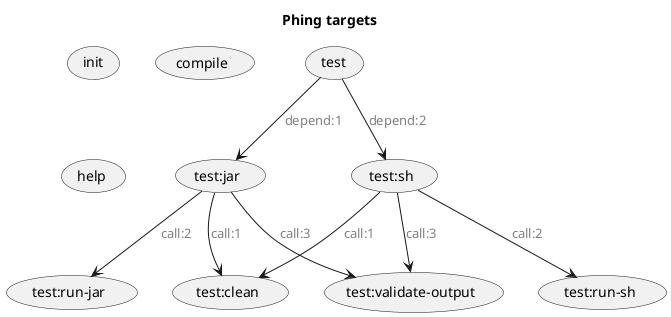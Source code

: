 @startuml
title Phing targets
skinparam defaultFontName Helvetica
skinparam arrowFontColor Grey

(init)
(compile)
(help)

(test) --> (test:jar) : depend:1
(test) --> (test:sh) : depend:2

(test:jar) --> (test:clean) : call:1
(test:jar) --> (test:run-jar) : call:2
(test:jar) --> (test:validate-output) : call:3

(test:sh) --> (test:clean) : call:1
(test:sh) --> (test:run-sh) : call:2
(test:sh) --> (test:validate-output) : call:3

@enduml
